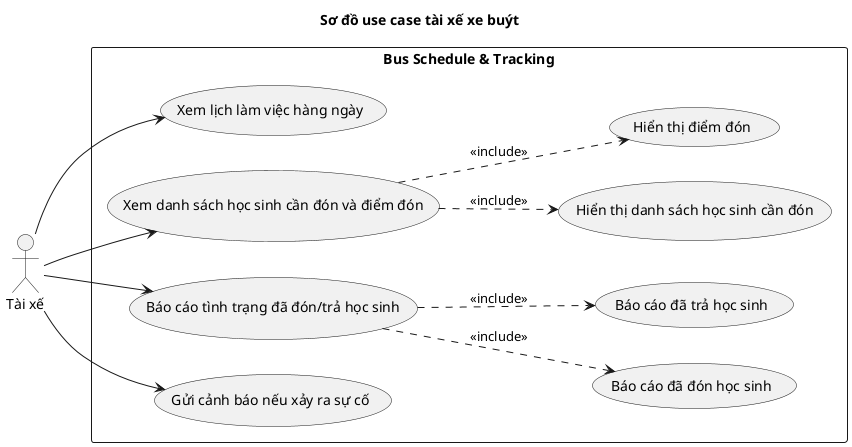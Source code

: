 @startuml
left to right direction
title Sơ đồ use case tài xế xe buýt

actor "Tài xế" as TX

rectangle "Bus Schedule & Tracking" {
  (Xem lịch làm việc hàng ngày) as UC1
  (Xem danh sách học sinh cần đón và điểm đón) as UC2
  (Báo cáo tình trạng đã đón/trả học sinh) as UC3
  (Gửi cảnh báo nếu xảy ra sự cố) as UC4

  (Hiển thị danh sách học sinh cần đón) as UC2a
  (Hiển thị điểm đón) as UC2b
  
  (Báo cáo đã đón học sinh) as UC3a
  (Báo cáo đã trả học sinh) as UC3b
}

TX --> UC1
TX --> UC2
TX --> UC3
TX --> UC4

UC2 ..> UC2a : <<include>>
UC2 ..> UC2b : <<include>>

UC3 ..> UC3a : <<include>>
UC3 ..> UC3b : <<include>>

@enduml